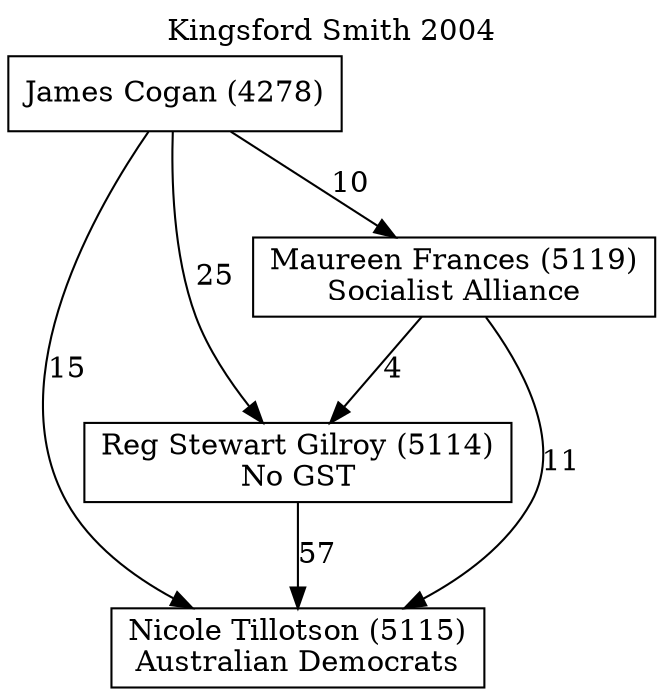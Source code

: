 // House preference flow
digraph "Nicole Tillotson (5115)_Kingsford Smith_2004" {
	graph [label="Kingsford Smith 2004" labelloc=t mclimit=10]
	node [shape=box]
	"Nicole Tillotson (5115)" [label="Nicole Tillotson (5115)
Australian Democrats"]
	"Reg Stewart Gilroy (5114)" [label="Reg Stewart Gilroy (5114)
No GST"]
	"Maureen Frances (5119)" [label="Maureen Frances (5119)
Socialist Alliance"]
	"James Cogan (4278)" [label="James Cogan (4278)
"]
	"Reg Stewart Gilroy (5114)" -> "Nicole Tillotson (5115)" [label=57]
	"Maureen Frances (5119)" -> "Reg Stewart Gilroy (5114)" [label=4]
	"James Cogan (4278)" -> "Maureen Frances (5119)" [label=10]
	"Maureen Frances (5119)" -> "Nicole Tillotson (5115)" [label=11]
	"James Cogan (4278)" -> "Nicole Tillotson (5115)" [label=15]
	"James Cogan (4278)" -> "Reg Stewart Gilroy (5114)" [label=25]
}
